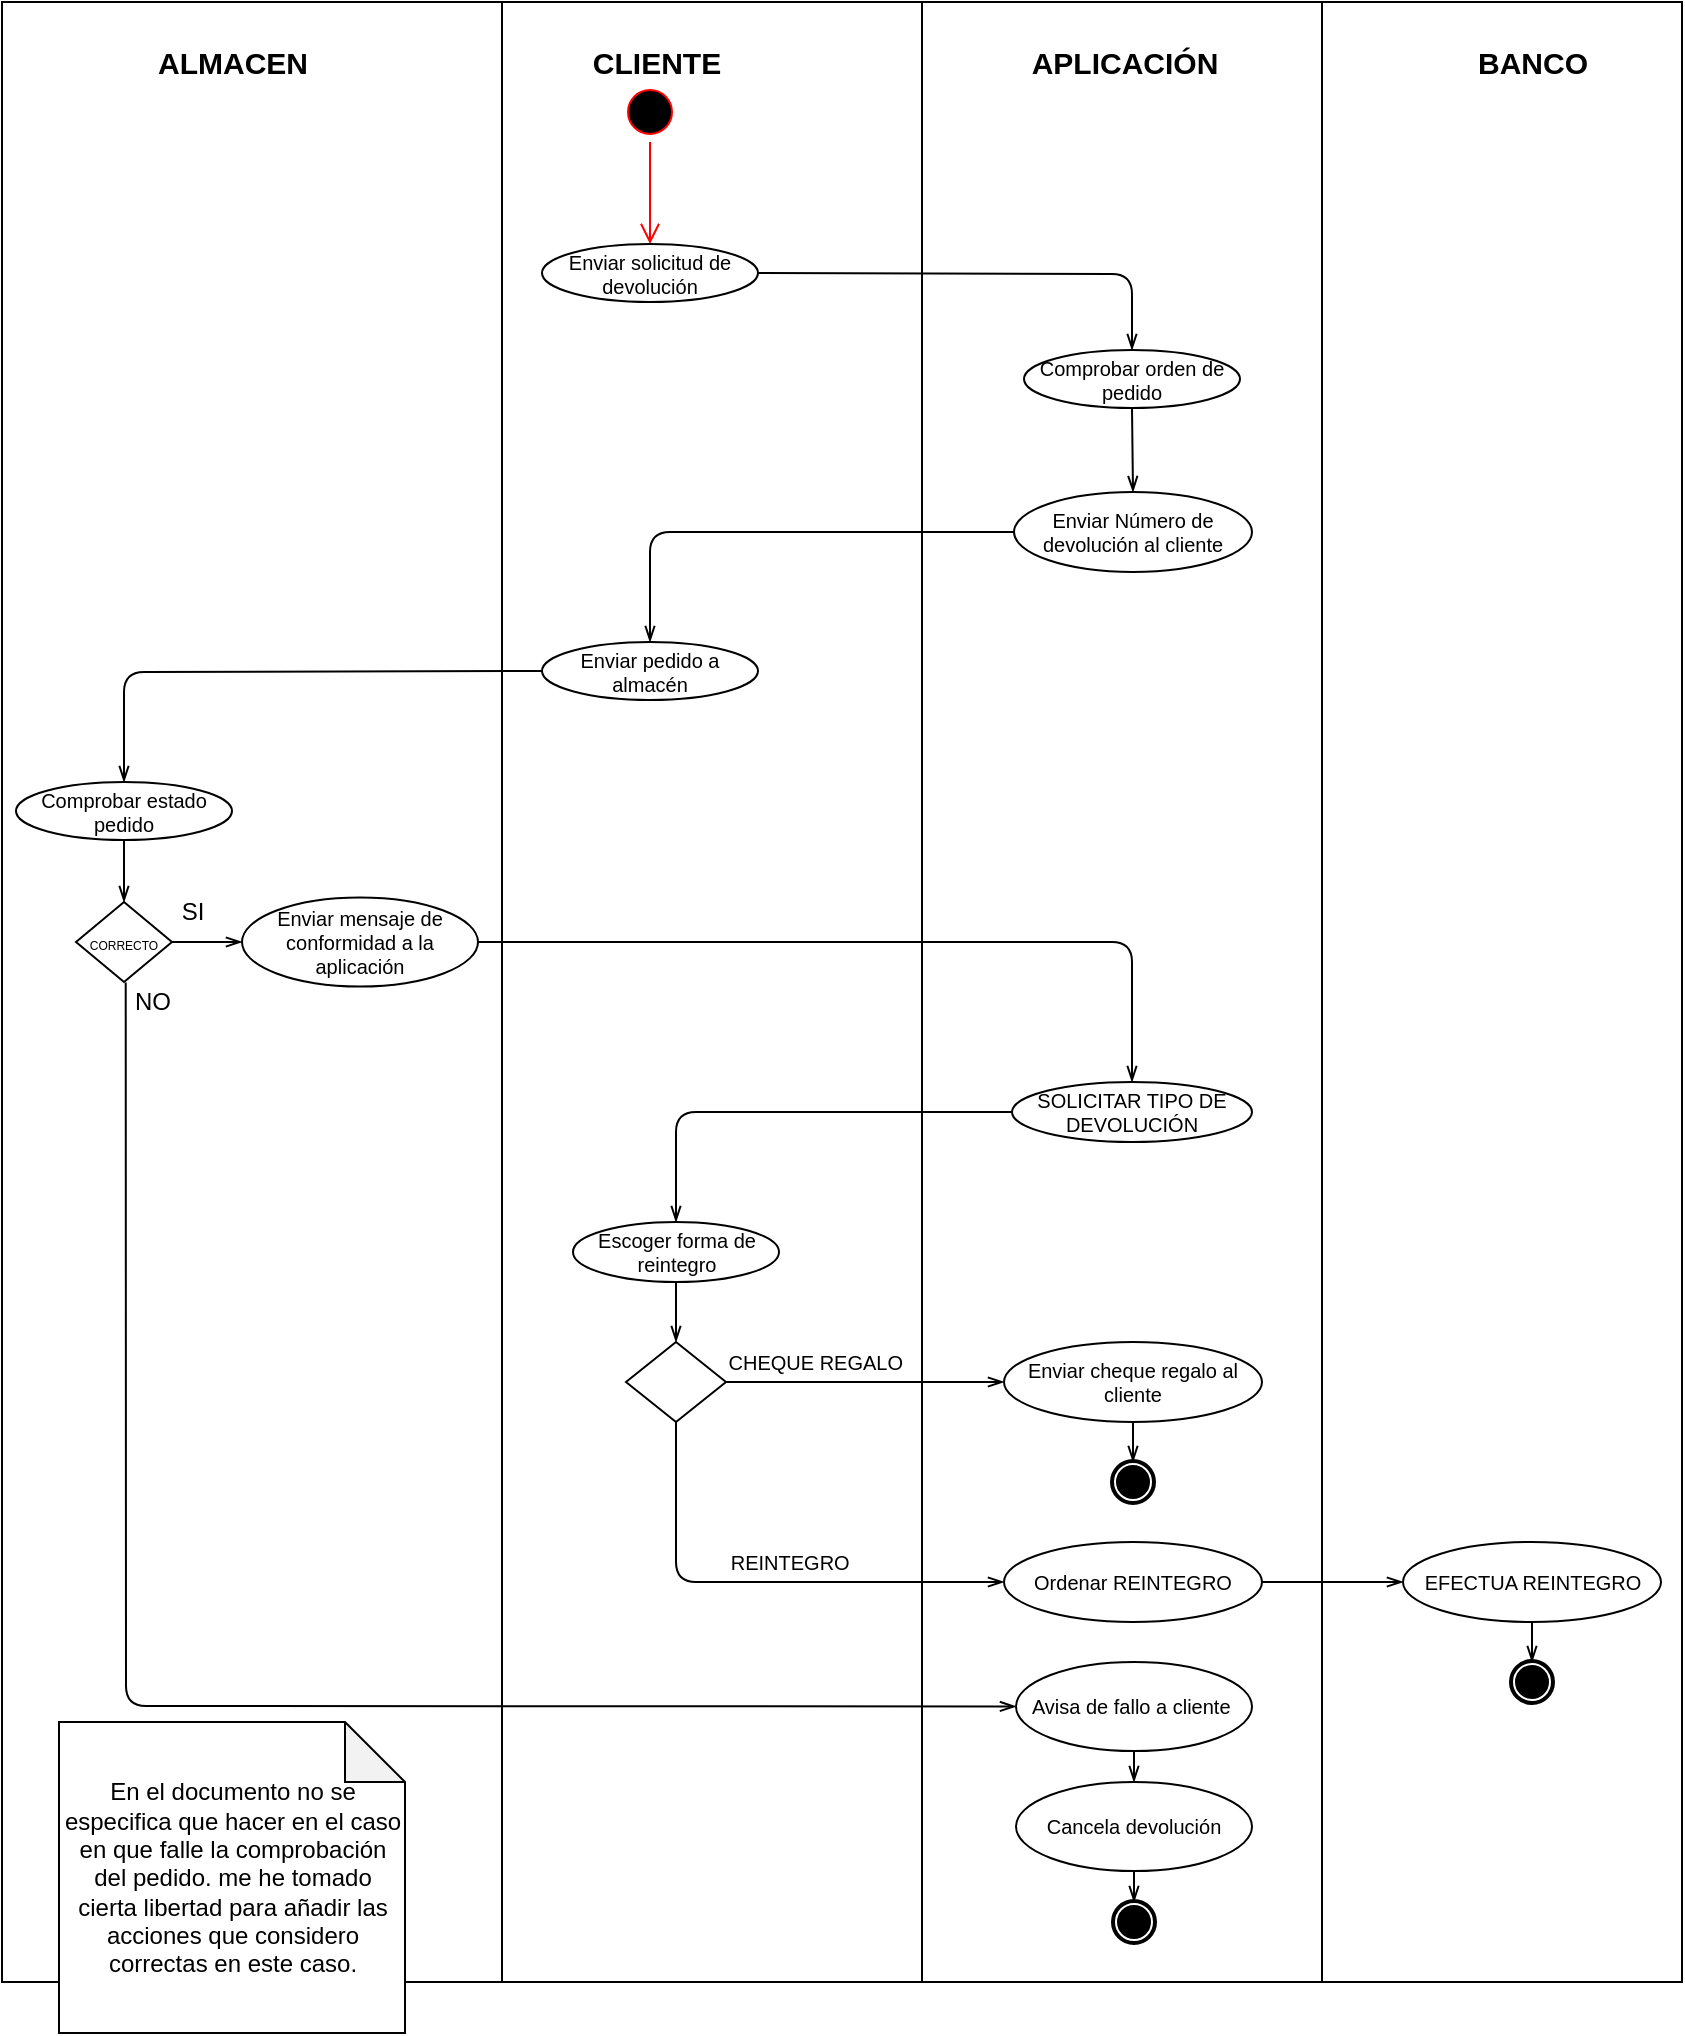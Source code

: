 <mxfile version="12.9.13" type="device"><diagram id="i6FcB69cKwmf4WCLYMPz" name="Page-1"><mxGraphModel dx="1929" dy="829" grid="1" gridSize="10" guides="1" tooltips="1" connect="1" arrows="1" fold="1" page="1" pageScale="1" pageWidth="827" pageHeight="1169" math="0" shadow="0"><root><mxCell id="0"/><mxCell id="1" parent="0"/><mxCell id="asfrDK9TcKQtGImMO3Q5-96" value="" style="rounded=0;whiteSpace=wrap;html=1;strokeWidth=1;fontSize=10;" parent="1" vertex="1"><mxGeometry x="640" width="180" height="990" as="geometry"/></mxCell><mxCell id="asfrDK9TcKQtGImMO3Q5-94" value="" style="rounded=0;whiteSpace=wrap;html=1;strokeWidth=1;fontSize=10;" parent="1" vertex="1"><mxGeometry x="440" width="200" height="990" as="geometry"/></mxCell><mxCell id="asfrDK9TcKQtGImMO3Q5-90" value="" style="rounded=0;whiteSpace=wrap;html=1;strokeWidth=1;fontSize=10;" parent="1" vertex="1"><mxGeometry x="230" width="210" height="990" as="geometry"/></mxCell><mxCell id="asfrDK9TcKQtGImMO3Q5-88" value="" style="rounded=0;whiteSpace=wrap;html=1;strokeWidth=1;fontSize=10;" parent="1" vertex="1"><mxGeometry x="-20" width="250" height="990" as="geometry"/></mxCell><mxCell id="asfrDK9TcKQtGImMO3Q5-1" value="" style="ellipse;html=1;shape=startState;fillColor=#000000;strokeColor=#ff0000;" parent="1" vertex="1"><mxGeometry x="289" y="40" width="30" height="30" as="geometry"/></mxCell><mxCell id="asfrDK9TcKQtGImMO3Q5-2" value="" style="edgeStyle=orthogonalEdgeStyle;html=1;verticalAlign=bottom;endArrow=open;endSize=8;strokeColor=#ff0000;entryX=0.5;entryY=0;entryDx=0;entryDy=0;" parent="1" source="asfrDK9TcKQtGImMO3Q5-1" target="asfrDK9TcKQtGImMO3Q5-3" edge="1"><mxGeometry relative="1" as="geometry"><mxPoint x="129" y="70" as="targetPoint"/></mxGeometry></mxCell><mxCell id="asfrDK9TcKQtGImMO3Q5-3" value="Enviar solicitud de devolución" style="ellipse;whiteSpace=wrap;html=1;fontSize=10;" parent="1" vertex="1"><mxGeometry x="250" y="121" width="108" height="29" as="geometry"/></mxCell><mxCell id="asfrDK9TcKQtGImMO3Q5-19" value="" style="endArrow=openThin;endFill=0;endSize=6;html=1;exitX=1;exitY=0.5;exitDx=0;exitDy=0;entryX=0.5;entryY=0;entryDx=0;entryDy=0;" parent="1" source="asfrDK9TcKQtGImMO3Q5-3" target="asfrDK9TcKQtGImMO3Q5-108" edge="1"><mxGeometry width="100" relative="1" as="geometry"><mxPoint x="545" y="158" as="sourcePoint"/><mxPoint x="545" y="190" as="targetPoint"/><Array as="points"><mxPoint x="545" y="136"/></Array></mxGeometry></mxCell><mxCell id="asfrDK9TcKQtGImMO3Q5-21" value="&lt;font style=&quot;font-size: 15px&quot;&gt;&lt;b&gt;ALMACEN&lt;/b&gt;&lt;/font&gt;" style="text;html=1;align=center;verticalAlign=middle;resizable=0;points=[];autosize=1;fontSize=10;" parent="1" vertex="1"><mxGeometry x="50" y="20" width="90" height="20" as="geometry"/></mxCell><mxCell id="asfrDK9TcKQtGImMO3Q5-91" value="&lt;font style=&quot;font-size: 15px&quot;&gt;&lt;b&gt;CLIENTE&lt;/b&gt;&lt;/font&gt;" style="text;html=1;align=center;verticalAlign=middle;resizable=0;points=[];autosize=1;fontSize=10;" parent="1" vertex="1"><mxGeometry x="266.5" y="20" width="80" height="20" as="geometry"/></mxCell><mxCell id="asfrDK9TcKQtGImMO3Q5-92" value="&lt;font style=&quot;font-size: 15px&quot;&gt;&lt;b&gt;APLICACIÓN&lt;/b&gt;&lt;/font&gt;" style="text;html=1;align=center;verticalAlign=middle;resizable=0;points=[];autosize=1;fontSize=10;" parent="1" vertex="1"><mxGeometry x="486" y="20" width="110" height="20" as="geometry"/></mxCell><mxCell id="asfrDK9TcKQtGImMO3Q5-93" value="&lt;font style=&quot;font-size: 15px&quot;&gt;&lt;b&gt;BANCO&lt;/b&gt;&lt;/font&gt;" style="text;html=1;align=center;verticalAlign=middle;resizable=0;points=[];autosize=1;fontSize=10;" parent="1" vertex="1"><mxGeometry x="710" y="20" width="70" height="20" as="geometry"/></mxCell><mxCell id="asfrDK9TcKQtGImMO3Q5-101" value="" style="endArrow=openThin;endFill=0;endSize=6;html=1;exitX=0.5;exitY=1;exitDx=0;exitDy=0;entryX=0.5;entryY=0;entryDx=0;entryDy=0;" parent="1" source="asfrDK9TcKQtGImMO3Q5-108" target="asfrDK9TcKQtGImMO3Q5-110" edge="1"><mxGeometry width="100" relative="1" as="geometry"><mxPoint x="432.0" y="274.5" as="sourcePoint"/><mxPoint x="364" y="275" as="targetPoint"/></mxGeometry></mxCell><mxCell id="asfrDK9TcKQtGImMO3Q5-108" value="Comprobar orden de pedido" style="ellipse;whiteSpace=wrap;html=1;fontSize=10;" parent="1" vertex="1"><mxGeometry x="491" y="174" width="108" height="29" as="geometry"/></mxCell><mxCell id="asfrDK9TcKQtGImMO3Q5-110" value="Enviar Número de devolución al cliente" style="ellipse;whiteSpace=wrap;html=1;fontSize=10;" parent="1" vertex="1"><mxGeometry x="486" y="245" width="119" height="40" as="geometry"/></mxCell><mxCell id="asfrDK9TcKQtGImMO3Q5-113" value="Enviar pedido a almacén" style="ellipse;whiteSpace=wrap;html=1;fontSize=10;" parent="1" vertex="1"><mxGeometry x="250" y="320" width="108" height="29" as="geometry"/></mxCell><mxCell id="asfrDK9TcKQtGImMO3Q5-114" value="" style="endArrow=openThin;endFill=0;endSize=6;html=1;exitX=0;exitY=0.5;exitDx=0;exitDy=0;entryX=0.5;entryY=0;entryDx=0;entryDy=0;" parent="1" source="asfrDK9TcKQtGImMO3Q5-110" target="asfrDK9TcKQtGImMO3Q5-113" edge="1"><mxGeometry width="100" relative="1" as="geometry"><mxPoint x="304" y="289.5" as="sourcePoint"/><mxPoint x="561" y="260" as="targetPoint"/><Array as="points"><mxPoint x="304" y="265"/></Array></mxGeometry></mxCell><mxCell id="asfrDK9TcKQtGImMO3Q5-117" value="Comprobar estado pedido" style="ellipse;whiteSpace=wrap;html=1;fontSize=10;" parent="1" vertex="1"><mxGeometry x="-13" y="390" width="108" height="29" as="geometry"/></mxCell><mxCell id="asfrDK9TcKQtGImMO3Q5-118" value="" style="endArrow=openThin;endFill=0;endSize=6;html=1;exitX=0;exitY=0.5;exitDx=0;exitDy=0;entryX=0.5;entryY=0;entryDx=0;entryDy=0;" parent="1" source="asfrDK9TcKQtGImMO3Q5-113" target="asfrDK9TcKQtGImMO3Q5-117" edge="1"><mxGeometry width="100" relative="1" as="geometry"><mxPoint x="41" y="359.5" as="sourcePoint"/><mxPoint x="298" y="330" as="targetPoint"/><Array as="points"><mxPoint x="41" y="335"/></Array></mxGeometry></mxCell><mxCell id="asfrDK9TcKQtGImMO3Q5-119" value="&lt;font style=&quot;font-size: 6px&quot;&gt;CORRECTO&lt;/font&gt;" style="rhombus;whiteSpace=wrap;html=1;strokeWidth=1;fontSize=10;" parent="1" vertex="1"><mxGeometry x="17" y="450" width="48" height="40" as="geometry"/></mxCell><mxCell id="asfrDK9TcKQtGImMO3Q5-120" value="" style="endArrow=openThin;endFill=0;endSize=6;html=1;exitX=0.5;exitY=1;exitDx=0;exitDy=0;entryX=0.5;entryY=0;entryDx=0;entryDy=0;" parent="1" source="asfrDK9TcKQtGImMO3Q5-117" target="asfrDK9TcKQtGImMO3Q5-119" edge="1"><mxGeometry width="100" relative="1" as="geometry"><mxPoint x="51" y="369.5" as="sourcePoint"/><mxPoint x="51" y="400.0" as="targetPoint"/><Array as="points"/></mxGeometry></mxCell><mxCell id="asfrDK9TcKQtGImMO3Q5-121" value="Enviar mensaje de conformidad a la aplicación" style="ellipse;whiteSpace=wrap;html=1;fontSize=10;" parent="1" vertex="1"><mxGeometry x="100" y="447.75" width="118" height="44.5" as="geometry"/></mxCell><mxCell id="asfrDK9TcKQtGImMO3Q5-122" value="" style="endArrow=openThin;endFill=0;endSize=6;html=1;exitX=1;exitY=0.5;exitDx=0;exitDy=0;entryX=0;entryY=0.5;entryDx=0;entryDy=0;" parent="1" source="asfrDK9TcKQtGImMO3Q5-119" target="asfrDK9TcKQtGImMO3Q5-121" edge="1"><mxGeometry width="100" relative="1" as="geometry"><mxPoint x="314" y="299.5" as="sourcePoint"/><mxPoint x="314" y="330" as="targetPoint"/></mxGeometry></mxCell><mxCell id="asfrDK9TcKQtGImMO3Q5-125" value="SOLICITAR TIPO DE DEVOLUCIÓN" style="ellipse;whiteSpace=wrap;html=1;strokeWidth=1;fontSize=10;" parent="1" vertex="1"><mxGeometry x="485" y="540" width="120" height="30" as="geometry"/></mxCell><mxCell id="asfrDK9TcKQtGImMO3Q5-127" value="" style="endArrow=openThin;endFill=0;endSize=6;html=1;exitX=1;exitY=0.5;exitDx=0;exitDy=0;entryX=0.5;entryY=0;entryDx=0;entryDy=0;" parent="1" source="asfrDK9TcKQtGImMO3Q5-121" target="asfrDK9TcKQtGImMO3Q5-125" edge="1"><mxGeometry width="100" relative="1" as="geometry"><mxPoint x="545.0" y="495" as="sourcePoint"/><mxPoint x="51" y="460" as="targetPoint"/><Array as="points"><mxPoint x="545" y="470"/></Array></mxGeometry></mxCell><mxCell id="asfrDK9TcKQtGImMO3Q5-130" value="Escoger forma de reintegro" style="ellipse;whiteSpace=wrap;html=1;strokeWidth=1;fontSize=10;" parent="1" vertex="1"><mxGeometry x="265.5" y="610" width="103" height="30" as="geometry"/></mxCell><mxCell id="asfrDK9TcKQtGImMO3Q5-131" value="" style="endArrow=openThin;endFill=0;endSize=6;html=1;exitX=0;exitY=0.5;exitDx=0;exitDy=0;entryX=0.5;entryY=0;entryDx=0;entryDy=0;" parent="1" source="asfrDK9TcKQtGImMO3Q5-125" target="asfrDK9TcKQtGImMO3Q5-130" edge="1"><mxGeometry width="100" relative="1" as="geometry"><mxPoint x="317" y="580" as="sourcePoint"/><mxPoint x="555" y="550" as="targetPoint"/><Array as="points"><mxPoint x="317" y="555"/></Array></mxGeometry></mxCell><mxCell id="asfrDK9TcKQtGImMO3Q5-132" value="" style="rhombus;whiteSpace=wrap;html=1;strokeWidth=1;fontSize=10;" parent="1" vertex="1"><mxGeometry x="292" y="670" width="50" height="40" as="geometry"/></mxCell><mxCell id="asfrDK9TcKQtGImMO3Q5-133" value="" style="endArrow=openThin;endFill=0;endSize=6;html=1;exitX=0.5;exitY=1;exitDx=0;exitDy=0;entryX=0.5;entryY=0;entryDx=0;entryDy=0;" parent="1" source="asfrDK9TcKQtGImMO3Q5-130" target="asfrDK9TcKQtGImMO3Q5-132" edge="1"><mxGeometry width="100" relative="1" as="geometry"><mxPoint x="327" y="590" as="sourcePoint"/><mxPoint x="327" y="620" as="targetPoint"/><Array as="points"/></mxGeometry></mxCell><mxCell id="asfrDK9TcKQtGImMO3Q5-134" value="Enviar cheque regalo al cliente" style="ellipse;whiteSpace=wrap;html=1;strokeWidth=1;fontSize=10;" parent="1" vertex="1"><mxGeometry x="481" y="670" width="129" height="40" as="geometry"/></mxCell><mxCell id="asfrDK9TcKQtGImMO3Q5-135" value="" style="shape=mxgraph.bpmn.shape;html=1;verticalLabelPosition=bottom;labelBackgroundColor=#ffffff;verticalAlign=top;align=center;perimeter=ellipsePerimeter;outlineConnect=0;outline=end;symbol=terminate;strokeWidth=1;fontSize=10;" parent="1" vertex="1"><mxGeometry x="535.5" y="730" width="20" height="20" as="geometry"/></mxCell><mxCell id="asfrDK9TcKQtGImMO3Q5-136" value="" style="endArrow=openThin;endFill=0;endSize=6;html=1;exitX=0.5;exitY=1;exitDx=0;exitDy=0;" parent="1" source="asfrDK9TcKQtGImMO3Q5-134" target="asfrDK9TcKQtGImMO3Q5-135" edge="1"><mxGeometry width="100" relative="1" as="geometry"><mxPoint x="555" y="515" as="sourcePoint"/><mxPoint x="555" y="560" as="targetPoint"/><Array as="points"/></mxGeometry></mxCell><mxCell id="asfrDK9TcKQtGImMO3Q5-137" value="" style="endArrow=openThin;endFill=0;endSize=6;html=1;exitX=1;exitY=0.5;exitDx=0;exitDy=0;entryX=0;entryY=0.5;entryDx=0;entryDy=0;" parent="1" source="asfrDK9TcKQtGImMO3Q5-132" target="asfrDK9TcKQtGImMO3Q5-134" edge="1"><mxGeometry width="100" relative="1" as="geometry"><mxPoint x="327" y="650" as="sourcePoint"/><mxPoint x="327" y="680" as="targetPoint"/><Array as="points"/></mxGeometry></mxCell><mxCell id="asfrDK9TcKQtGImMO3Q5-138" value="&amp;nbsp;CHEQUE REGALO" style="text;html=1;align=center;verticalAlign=middle;resizable=0;points=[];autosize=1;fontSize=10;" parent="1" vertex="1"><mxGeometry x="330" y="670" width="110" height="20" as="geometry"/></mxCell><mxCell id="asfrDK9TcKQtGImMO3Q5-140" value="Ordenar REINTEGRO" style="ellipse;whiteSpace=wrap;html=1;strokeWidth=1;fontSize=10;" parent="1" vertex="1"><mxGeometry x="481" y="770" width="129" height="40" as="geometry"/></mxCell><mxCell id="asfrDK9TcKQtGImMO3Q5-141" value="" style="shape=mxgraph.bpmn.shape;html=1;verticalLabelPosition=bottom;labelBackgroundColor=#ffffff;verticalAlign=top;align=center;perimeter=ellipsePerimeter;outlineConnect=0;outline=end;symbol=terminate;strokeWidth=1;fontSize=10;" parent="1" vertex="1"><mxGeometry x="735" y="830" width="20" height="20" as="geometry"/></mxCell><mxCell id="asfrDK9TcKQtGImMO3Q5-142" value="" style="endArrow=openThin;endFill=0;endSize=6;html=1;exitX=0.5;exitY=1;exitDx=0;exitDy=0;" parent="1" target="asfrDK9TcKQtGImMO3Q5-141" edge="1"><mxGeometry width="100" relative="1" as="geometry"><mxPoint x="745" y="810" as="sourcePoint"/><mxPoint x="754.5" y="660" as="targetPoint"/><Array as="points"/></mxGeometry></mxCell><mxCell id="asfrDK9TcKQtGImMO3Q5-143" value="" style="endArrow=openThin;endFill=0;endSize=6;html=1;exitX=0.5;exitY=1;exitDx=0;exitDy=0;entryX=0;entryY=0.5;entryDx=0;entryDy=0;" parent="1" source="asfrDK9TcKQtGImMO3Q5-132" target="asfrDK9TcKQtGImMO3Q5-140" edge="1"><mxGeometry width="100" relative="1" as="geometry"><mxPoint x="352" y="700" as="sourcePoint"/><mxPoint x="491.0" y="700" as="targetPoint"/><Array as="points"><mxPoint x="317" y="790"/></Array></mxGeometry></mxCell><mxCell id="asfrDK9TcKQtGImMO3Q5-144" value="REINTEGRO&amp;nbsp;" style="text;html=1;align=center;verticalAlign=middle;resizable=0;points=[];autosize=1;fontSize=10;" parent="1" vertex="1"><mxGeometry x="335" y="770" width="80" height="20" as="geometry"/></mxCell><mxCell id="asfrDK9TcKQtGImMO3Q5-145" value="EFECTUA REINTEGRO" style="ellipse;whiteSpace=wrap;html=1;strokeWidth=1;fontSize=10;" parent="1" vertex="1"><mxGeometry x="680.5" y="770" width="129" height="40" as="geometry"/></mxCell><mxCell id="asfrDK9TcKQtGImMO3Q5-146" value="" style="endArrow=openThin;endFill=0;endSize=6;html=1;exitX=1;exitY=0.5;exitDx=0;exitDy=0;entryX=0;entryY=0.5;entryDx=0;entryDy=0;" parent="1" source="asfrDK9TcKQtGImMO3Q5-140" target="asfrDK9TcKQtGImMO3Q5-145" edge="1"><mxGeometry width="100" relative="1" as="geometry"><mxPoint x="352" y="700" as="sourcePoint"/><mxPoint x="491.0" y="700" as="targetPoint"/><Array as="points"/></mxGeometry></mxCell><mxCell id="NSzW7pReE0IQfEgJihol-1" value="SI" style="text;html=1;align=center;verticalAlign=middle;resizable=0;points=[];autosize=1;" parent="1" vertex="1"><mxGeometry x="60" y="445" width="30" height="20" as="geometry"/></mxCell><mxCell id="NSzW7pReE0IQfEgJihol-3" value="Avisa de fallo a cliente&amp;nbsp;" style="ellipse;whiteSpace=wrap;html=1;fontSize=10;" parent="1" vertex="1"><mxGeometry x="487" y="830" width="118" height="44.5" as="geometry"/></mxCell><mxCell id="NSzW7pReE0IQfEgJihol-4" value="" style="shape=mxgraph.bpmn.shape;html=1;verticalLabelPosition=bottom;labelBackgroundColor=#ffffff;verticalAlign=top;align=center;perimeter=ellipsePerimeter;outlineConnect=0;outline=end;symbol=terminate;strokeWidth=1;fontSize=10;" parent="1" vertex="1"><mxGeometry x="536" y="950" width="20" height="20" as="geometry"/></mxCell><mxCell id="NSzW7pReE0IQfEgJihol-5" value="Cancela devolución" style="ellipse;whiteSpace=wrap;html=1;fontSize=10;" parent="1" vertex="1"><mxGeometry x="487" y="890" width="118" height="44.5" as="geometry"/></mxCell><mxCell id="NSzW7pReE0IQfEgJihol-6" value="NO" style="text;html=1;align=center;verticalAlign=middle;resizable=0;points=[];autosize=1;" parent="1" vertex="1"><mxGeometry x="40" y="490" width="30" height="20" as="geometry"/></mxCell><mxCell id="NSzW7pReE0IQfEgJihol-7" value="" style="endArrow=openThin;endFill=0;endSize=6;html=1;exitX=0.062;exitY=0.014;exitDx=0;exitDy=0;entryX=0;entryY=0.5;entryDx=0;entryDy=0;exitPerimeter=0;" parent="1" source="NSzW7pReE0IQfEgJihol-6" target="NSzW7pReE0IQfEgJihol-3" edge="1"><mxGeometry width="100" relative="1" as="geometry"><mxPoint x="260.0" y="344.5" as="sourcePoint"/><mxPoint x="51" y="400" as="targetPoint"/><Array as="points"><mxPoint x="42" y="852"/></Array></mxGeometry></mxCell><mxCell id="NSzW7pReE0IQfEgJihol-8" value="" style="endArrow=openThin;endFill=0;endSize=6;html=1;exitX=0.5;exitY=1;exitDx=0;exitDy=0;entryX=0.5;entryY=0;entryDx=0;entryDy=0;" parent="1" source="NSzW7pReE0IQfEgJihol-3" target="NSzW7pReE0IQfEgJihol-5" edge="1"><mxGeometry width="100" relative="1" as="geometry"><mxPoint x="620" y="800" as="sourcePoint"/><mxPoint x="690.5" y="800" as="targetPoint"/><Array as="points"/></mxGeometry></mxCell><mxCell id="NSzW7pReE0IQfEgJihol-10" value="" style="endArrow=openThin;endFill=0;endSize=6;html=1;exitX=0.5;exitY=1;exitDx=0;exitDy=0;entryX=0.5;entryY=0;entryDx=0;entryDy=0;" parent="1" source="NSzW7pReE0IQfEgJihol-5" target="NSzW7pReE0IQfEgJihol-4" edge="1"><mxGeometry width="100" relative="1" as="geometry"><mxPoint x="556" y="884.5" as="sourcePoint"/><mxPoint x="556" y="900" as="targetPoint"/><Array as="points"/></mxGeometry></mxCell><mxCell id="3Pme9Vr-AnmU9FptUKk4-1" value="En el documento no se especifica que hacer en el caso en que falle la comprobación del pedido. me he tomado cierta libertad para añadir las acciones que considero correctas en este caso." style="shape=note;whiteSpace=wrap;html=1;backgroundOutline=1;darkOpacity=0.05;" vertex="1" parent="1"><mxGeometry x="8.5" y="860" width="173" height="155.5" as="geometry"/></mxCell></root></mxGraphModel></diagram></mxfile>